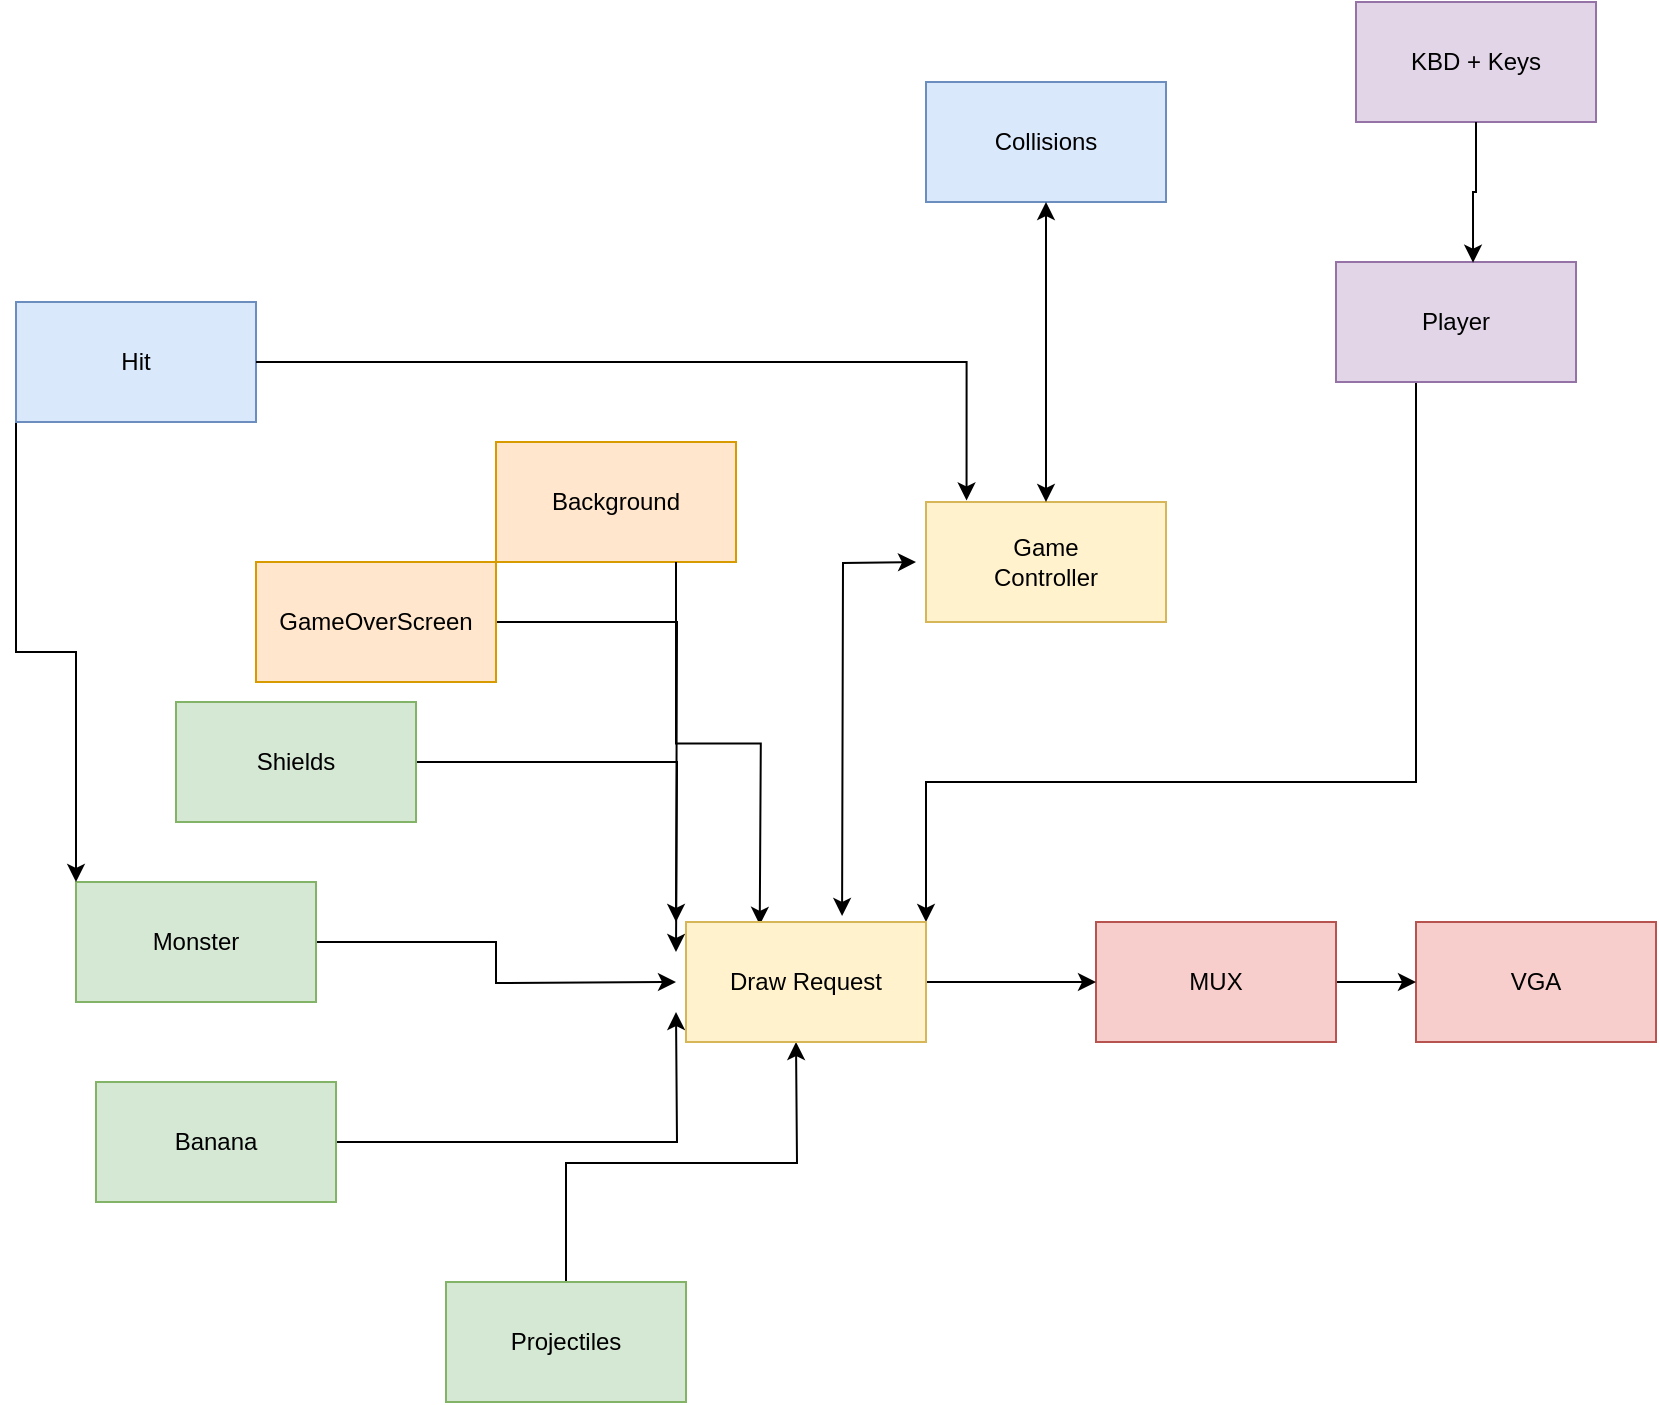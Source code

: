 <mxfile version="24.7.6">
  <diagram name="Page-1" id="166IGVbTgE2KIng44eed">
    <mxGraphModel dx="1645" dy="840" grid="1" gridSize="10" guides="1" tooltips="1" connect="1" arrows="1" fold="1" page="1" pageScale="1" pageWidth="850" pageHeight="1100" math="0" shadow="0">
      <root>
        <mxCell id="0" />
        <mxCell id="1" parent="0" />
        <mxCell id="K9R86nmCO9x4h_wOvHc5-1" value="KBD + Keys" style="rounded=0;whiteSpace=wrap;html=1;fillColor=#e1d5e7;strokeColor=#9673a6;" vertex="1" parent="1">
          <mxGeometry x="700" y="180" width="120" height="60" as="geometry" />
        </mxCell>
        <mxCell id="K9R86nmCO9x4h_wOvHc5-32" style="edgeStyle=orthogonalEdgeStyle;rounded=0;orthogonalLoop=1;jettySize=auto;html=1;entryX=1;entryY=0;entryDx=0;entryDy=0;" edge="1" parent="1" source="K9R86nmCO9x4h_wOvHc5-2" target="K9R86nmCO9x4h_wOvHc5-24">
          <mxGeometry relative="1" as="geometry">
            <mxPoint x="750" y="580" as="targetPoint" />
            <Array as="points">
              <mxPoint x="730" y="570" />
              <mxPoint x="485" y="570" />
            </Array>
          </mxGeometry>
        </mxCell>
        <mxCell id="K9R86nmCO9x4h_wOvHc5-2" value="Player" style="rounded=0;whiteSpace=wrap;html=1;fillColor=#e1d5e7;strokeColor=#9673a6;" vertex="1" parent="1">
          <mxGeometry x="690" y="310" width="120" height="60" as="geometry" />
        </mxCell>
        <mxCell id="K9R86nmCO9x4h_wOvHc5-3" value="VGA" style="rounded=0;whiteSpace=wrap;html=1;fillColor=#f8cecc;strokeColor=#b85450;" vertex="1" parent="1">
          <mxGeometry x="730" y="640" width="120" height="60" as="geometry" />
        </mxCell>
        <mxCell id="K9R86nmCO9x4h_wOvHc5-19" style="edgeStyle=orthogonalEdgeStyle;rounded=0;orthogonalLoop=1;jettySize=auto;html=1;exitX=1;exitY=0.5;exitDx=0;exitDy=0;entryX=0;entryY=0;entryDx=0;entryDy=0;" edge="1" parent="1" source="K9R86nmCO9x4h_wOvHc5-4">
          <mxGeometry relative="1" as="geometry">
            <mxPoint x="360" y="640" as="targetPoint" />
          </mxGeometry>
        </mxCell>
        <mxCell id="K9R86nmCO9x4h_wOvHc5-4" value="GameOverScreen" style="rounded=0;whiteSpace=wrap;html=1;fillColor=#ffe6cc;strokeColor=#d79b00;" vertex="1" parent="1">
          <mxGeometry x="150" y="460" width="120" height="60" as="geometry" />
        </mxCell>
        <mxCell id="K9R86nmCO9x4h_wOvHc5-6" value="Background" style="rounded=0;whiteSpace=wrap;html=1;fillColor=#ffe6cc;strokeColor=#d79b00;" vertex="1" parent="1">
          <mxGeometry x="270" y="400" width="120" height="60" as="geometry" />
        </mxCell>
        <mxCell id="K9R86nmCO9x4h_wOvHc5-17" style="edgeStyle=orthogonalEdgeStyle;rounded=0;orthogonalLoop=1;jettySize=auto;html=1;exitX=1;exitY=0.5;exitDx=0;exitDy=0;entryX=0;entryY=0.5;entryDx=0;entryDy=0;" edge="1" parent="1" source="K9R86nmCO9x4h_wOvHc5-7">
          <mxGeometry relative="1" as="geometry">
            <mxPoint x="360" y="670" as="targetPoint" />
          </mxGeometry>
        </mxCell>
        <mxCell id="K9R86nmCO9x4h_wOvHc5-7" value="Monster" style="rounded=0;whiteSpace=wrap;html=1;fillColor=#d5e8d4;strokeColor=#82b366;" vertex="1" parent="1">
          <mxGeometry x="60" y="620" width="120" height="60" as="geometry" />
        </mxCell>
        <mxCell id="K9R86nmCO9x4h_wOvHc5-18" style="edgeStyle=orthogonalEdgeStyle;rounded=0;orthogonalLoop=1;jettySize=auto;html=1;exitX=1;exitY=0.5;exitDx=0;exitDy=0;entryX=0;entryY=0.25;entryDx=0;entryDy=0;" edge="1" parent="1" source="K9R86nmCO9x4h_wOvHc5-8">
          <mxGeometry relative="1" as="geometry">
            <mxPoint x="360" y="655" as="targetPoint" />
          </mxGeometry>
        </mxCell>
        <mxCell id="K9R86nmCO9x4h_wOvHc5-8" value="Shields" style="rounded=0;whiteSpace=wrap;html=1;fillColor=#d5e8d4;strokeColor=#82b366;" vertex="1" parent="1">
          <mxGeometry x="110" y="530" width="120" height="60" as="geometry" />
        </mxCell>
        <mxCell id="K9R86nmCO9x4h_wOvHc5-29" style="edgeStyle=orthogonalEdgeStyle;rounded=0;orthogonalLoop=1;jettySize=auto;html=1;exitX=0;exitY=1;exitDx=0;exitDy=0;entryX=0;entryY=0;entryDx=0;entryDy=0;" edge="1" parent="1" source="K9R86nmCO9x4h_wOvHc5-10" target="K9R86nmCO9x4h_wOvHc5-7">
          <mxGeometry relative="1" as="geometry" />
        </mxCell>
        <mxCell id="K9R86nmCO9x4h_wOvHc5-10" value="Hit" style="rounded=0;whiteSpace=wrap;html=1;fillColor=#dae8fc;strokeColor=#6c8ebf;" vertex="1" parent="1">
          <mxGeometry x="30" y="330" width="120" height="60" as="geometry" />
        </mxCell>
        <mxCell id="K9R86nmCO9x4h_wOvHc5-11" value="Game&lt;div&gt;Controller&lt;/div&gt;" style="rounded=0;whiteSpace=wrap;html=1;fillColor=#fff2cc;strokeColor=#d6b656;" vertex="1" parent="1">
          <mxGeometry x="485" y="430" width="120" height="60" as="geometry" />
        </mxCell>
        <mxCell id="K9R86nmCO9x4h_wOvHc5-12" value="Collisions" style="rounded=0;whiteSpace=wrap;html=1;fillColor=#dae8fc;strokeColor=#6c8ebf;" vertex="1" parent="1">
          <mxGeometry x="485" y="220" width="120" height="60" as="geometry" />
        </mxCell>
        <mxCell id="K9R86nmCO9x4h_wOvHc5-16" style="edgeStyle=orthogonalEdgeStyle;rounded=0;orthogonalLoop=1;jettySize=auto;html=1;exitX=1;exitY=0.5;exitDx=0;exitDy=0;entryX=0;entryY=0.75;entryDx=0;entryDy=0;" edge="1" parent="1" source="K9R86nmCO9x4h_wOvHc5-13">
          <mxGeometry relative="1" as="geometry">
            <mxPoint x="360" y="685" as="targetPoint" />
          </mxGeometry>
        </mxCell>
        <mxCell id="K9R86nmCO9x4h_wOvHc5-13" value="Banana" style="rounded=0;whiteSpace=wrap;html=1;fillColor=#d5e8d4;strokeColor=#82b366;" vertex="1" parent="1">
          <mxGeometry x="70" y="720" width="120" height="60" as="geometry" />
        </mxCell>
        <mxCell id="K9R86nmCO9x4h_wOvHc5-15" style="edgeStyle=orthogonalEdgeStyle;rounded=0;orthogonalLoop=1;jettySize=auto;html=1;exitX=0.5;exitY=0;exitDx=0;exitDy=0;entryX=0.5;entryY=1;entryDx=0;entryDy=0;" edge="1" parent="1" source="K9R86nmCO9x4h_wOvHc5-14">
          <mxGeometry relative="1" as="geometry">
            <mxPoint x="420" y="700" as="targetPoint" />
          </mxGeometry>
        </mxCell>
        <mxCell id="K9R86nmCO9x4h_wOvHc5-14" value="Projectiles" style="rounded=0;whiteSpace=wrap;html=1;fillColor=#d5e8d4;strokeColor=#82b366;" vertex="1" parent="1">
          <mxGeometry x="245" y="820" width="120" height="60" as="geometry" />
        </mxCell>
        <mxCell id="K9R86nmCO9x4h_wOvHc5-20" style="edgeStyle=orthogonalEdgeStyle;rounded=0;orthogonalLoop=1;jettySize=auto;html=1;exitX=0.75;exitY=1;exitDx=0;exitDy=0;entryX=0.349;entryY=0.024;entryDx=0;entryDy=0;entryPerimeter=0;" edge="1" parent="1" source="K9R86nmCO9x4h_wOvHc5-6">
          <mxGeometry relative="1" as="geometry">
            <mxPoint x="401.88" y="641.44" as="targetPoint" />
          </mxGeometry>
        </mxCell>
        <mxCell id="K9R86nmCO9x4h_wOvHc5-21" style="edgeStyle=orthogonalEdgeStyle;rounded=0;orthogonalLoop=1;jettySize=auto;html=1;exitX=0.25;exitY=1;exitDx=0;exitDy=0;entryX=0.692;entryY=-0.05;entryDx=0;entryDy=0;entryPerimeter=0;startArrow=classic;startFill=1;" edge="1" parent="1">
          <mxGeometry relative="1" as="geometry">
            <mxPoint x="480" y="460" as="sourcePoint" />
            <mxPoint x="443.04" y="637" as="targetPoint" />
          </mxGeometry>
        </mxCell>
        <mxCell id="K9R86nmCO9x4h_wOvHc5-26" style="edgeStyle=orthogonalEdgeStyle;rounded=0;orthogonalLoop=1;jettySize=auto;html=1;exitX=1;exitY=0.5;exitDx=0;exitDy=0;entryX=0;entryY=0.5;entryDx=0;entryDy=0;" edge="1" parent="1" source="K9R86nmCO9x4h_wOvHc5-23" target="K9R86nmCO9x4h_wOvHc5-3">
          <mxGeometry relative="1" as="geometry" />
        </mxCell>
        <mxCell id="K9R86nmCO9x4h_wOvHc5-23" value="MUX" style="rounded=0;whiteSpace=wrap;html=1;fillColor=#f8cecc;strokeColor=#b85450;" vertex="1" parent="1">
          <mxGeometry x="570" y="640" width="120" height="60" as="geometry" />
        </mxCell>
        <mxCell id="K9R86nmCO9x4h_wOvHc5-25" style="edgeStyle=orthogonalEdgeStyle;rounded=0;orthogonalLoop=1;jettySize=auto;html=1;exitX=1;exitY=0.5;exitDx=0;exitDy=0;entryX=0;entryY=0.5;entryDx=0;entryDy=0;" edge="1" parent="1" source="K9R86nmCO9x4h_wOvHc5-24" target="K9R86nmCO9x4h_wOvHc5-23">
          <mxGeometry relative="1" as="geometry" />
        </mxCell>
        <mxCell id="K9R86nmCO9x4h_wOvHc5-24" value="Draw Request" style="rounded=0;whiteSpace=wrap;html=1;fillColor=#fff2cc;strokeColor=#d6b656;" vertex="1" parent="1">
          <mxGeometry x="365" y="640" width="120" height="60" as="geometry" />
        </mxCell>
        <mxCell id="K9R86nmCO9x4h_wOvHc5-28" value="" style="endArrow=classic;startArrow=classic;html=1;rounded=0;exitX=0.5;exitY=0;exitDx=0;exitDy=0;entryX=0.5;entryY=1;entryDx=0;entryDy=0;" edge="1" parent="1" source="K9R86nmCO9x4h_wOvHc5-11" target="K9R86nmCO9x4h_wOvHc5-12">
          <mxGeometry width="50" height="50" relative="1" as="geometry">
            <mxPoint x="500" y="330" as="sourcePoint" />
            <mxPoint x="550" y="280" as="targetPoint" />
          </mxGeometry>
        </mxCell>
        <mxCell id="K9R86nmCO9x4h_wOvHc5-30" style="edgeStyle=orthogonalEdgeStyle;rounded=0;orthogonalLoop=1;jettySize=auto;html=1;entryX=0.169;entryY=-0.013;entryDx=0;entryDy=0;entryPerimeter=0;" edge="1" parent="1" source="K9R86nmCO9x4h_wOvHc5-10" target="K9R86nmCO9x4h_wOvHc5-11">
          <mxGeometry relative="1" as="geometry" />
        </mxCell>
        <mxCell id="K9R86nmCO9x4h_wOvHc5-31" style="edgeStyle=orthogonalEdgeStyle;rounded=0;orthogonalLoop=1;jettySize=auto;html=1;entryX=0.571;entryY=0.006;entryDx=0;entryDy=0;entryPerimeter=0;" edge="1" parent="1" source="K9R86nmCO9x4h_wOvHc5-1" target="K9R86nmCO9x4h_wOvHc5-2">
          <mxGeometry relative="1" as="geometry" />
        </mxCell>
      </root>
    </mxGraphModel>
  </diagram>
</mxfile>
